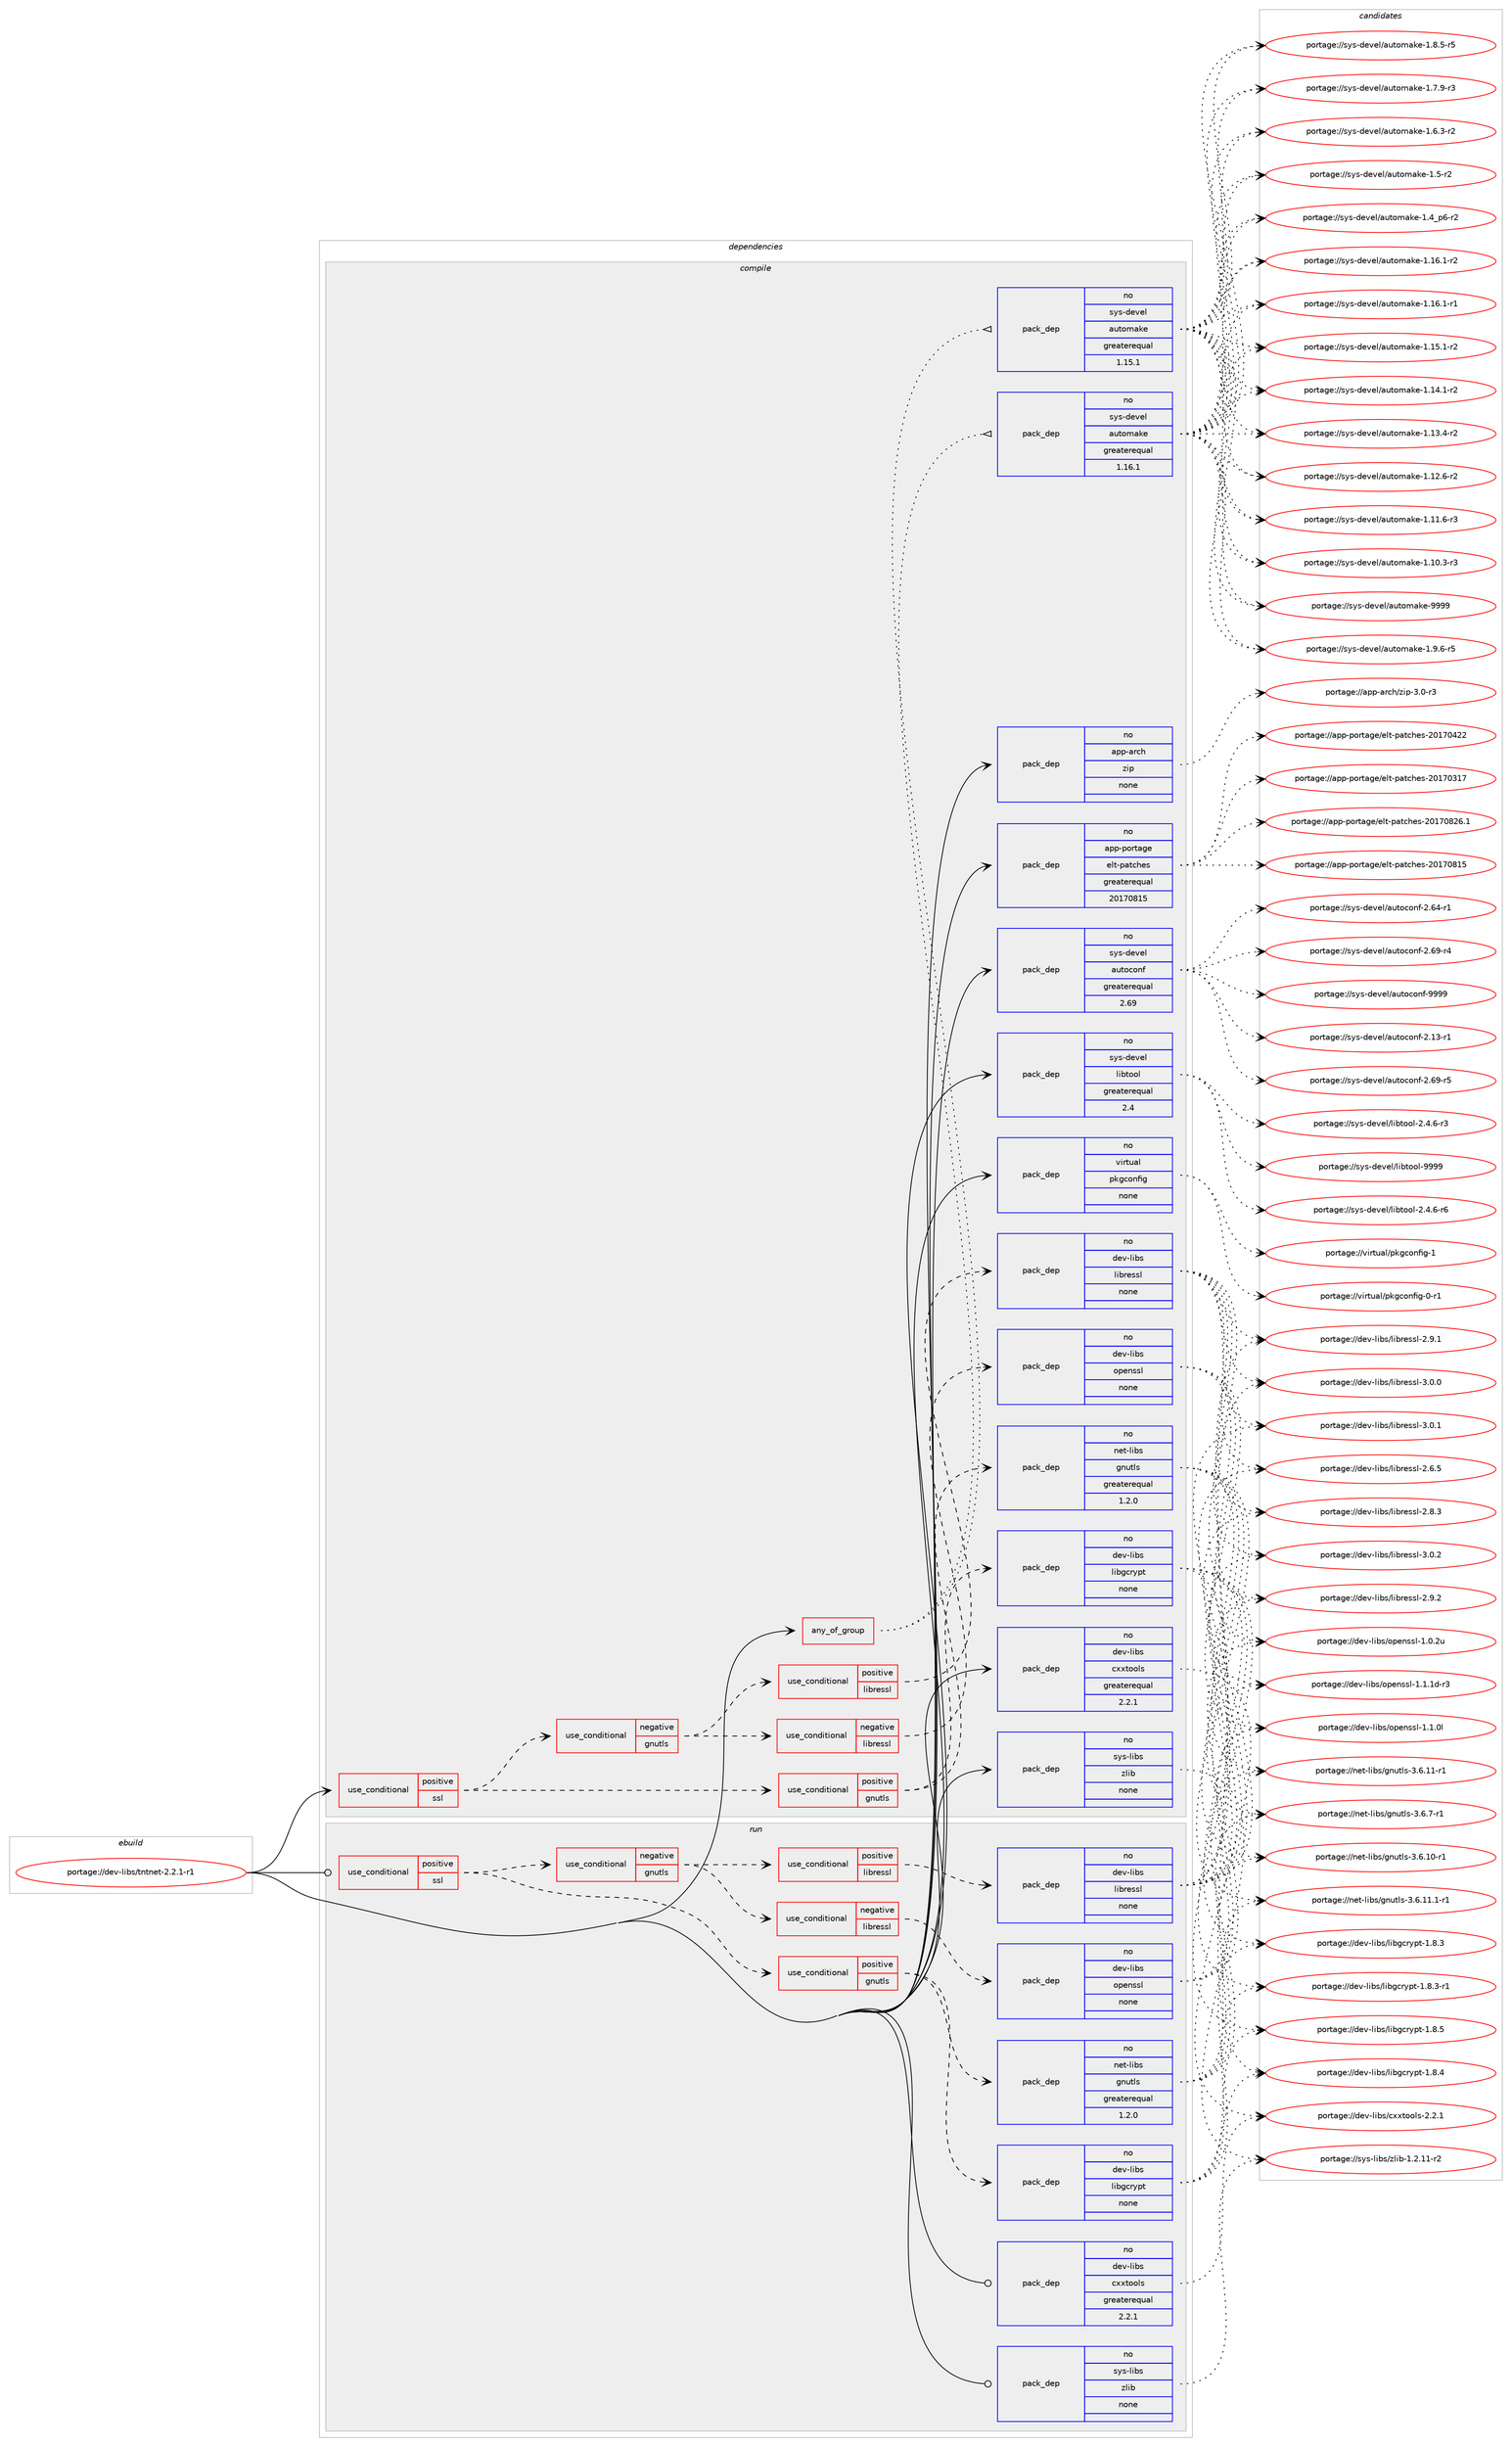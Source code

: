 digraph prolog {

# *************
# Graph options
# *************

newrank=true;
concentrate=true;
compound=true;
graph [rankdir=LR,fontname=Helvetica,fontsize=10,ranksep=1.5];#, ranksep=2.5, nodesep=0.2];
edge  [arrowhead=vee];
node  [fontname=Helvetica,fontsize=10];

# **********
# The ebuild
# **********

subgraph cluster_leftcol {
color=gray;
label=<<i>ebuild</i>>;
id [label="portage://dev-libs/tntnet-2.2.1-r1", color=red, width=4, href="../dev-libs/tntnet-2.2.1-r1.svg"];
}

# ****************
# The dependencies
# ****************

subgraph cluster_midcol {
color=gray;
label=<<i>dependencies</i>>;
subgraph cluster_compile {
fillcolor="#eeeeee";
style=filled;
label=<<i>compile</i>>;
subgraph any4934 {
dependency507563 [label=<<TABLE BORDER="0" CELLBORDER="1" CELLSPACING="0" CELLPADDING="4"><TR><TD CELLPADDING="10">any_of_group</TD></TR></TABLE>>, shape=none, color=red];subgraph pack378519 {
dependency507564 [label=<<TABLE BORDER="0" CELLBORDER="1" CELLSPACING="0" CELLPADDING="4" WIDTH="220"><TR><TD ROWSPAN="6" CELLPADDING="30">pack_dep</TD></TR><TR><TD WIDTH="110">no</TD></TR><TR><TD>sys-devel</TD></TR><TR><TD>automake</TD></TR><TR><TD>greaterequal</TD></TR><TR><TD>1.16.1</TD></TR></TABLE>>, shape=none, color=blue];
}
dependency507563:e -> dependency507564:w [weight=20,style="dotted",arrowhead="oinv"];
subgraph pack378520 {
dependency507565 [label=<<TABLE BORDER="0" CELLBORDER="1" CELLSPACING="0" CELLPADDING="4" WIDTH="220"><TR><TD ROWSPAN="6" CELLPADDING="30">pack_dep</TD></TR><TR><TD WIDTH="110">no</TD></TR><TR><TD>sys-devel</TD></TR><TR><TD>automake</TD></TR><TR><TD>greaterequal</TD></TR><TR><TD>1.15.1</TD></TR></TABLE>>, shape=none, color=blue];
}
dependency507563:e -> dependency507565:w [weight=20,style="dotted",arrowhead="oinv"];
}
id:e -> dependency507563:w [weight=20,style="solid",arrowhead="vee"];
subgraph cond123877 {
dependency507566 [label=<<TABLE BORDER="0" CELLBORDER="1" CELLSPACING="0" CELLPADDING="4"><TR><TD ROWSPAN="3" CELLPADDING="10">use_conditional</TD></TR><TR><TD>positive</TD></TR><TR><TD>ssl</TD></TR></TABLE>>, shape=none, color=red];
subgraph cond123878 {
dependency507567 [label=<<TABLE BORDER="0" CELLBORDER="1" CELLSPACING="0" CELLPADDING="4"><TR><TD ROWSPAN="3" CELLPADDING="10">use_conditional</TD></TR><TR><TD>positive</TD></TR><TR><TD>gnutls</TD></TR></TABLE>>, shape=none, color=red];
subgraph pack378521 {
dependency507568 [label=<<TABLE BORDER="0" CELLBORDER="1" CELLSPACING="0" CELLPADDING="4" WIDTH="220"><TR><TD ROWSPAN="6" CELLPADDING="30">pack_dep</TD></TR><TR><TD WIDTH="110">no</TD></TR><TR><TD>net-libs</TD></TR><TR><TD>gnutls</TD></TR><TR><TD>greaterequal</TD></TR><TR><TD>1.2.0</TD></TR></TABLE>>, shape=none, color=blue];
}
dependency507567:e -> dependency507568:w [weight=20,style="dashed",arrowhead="vee"];
subgraph pack378522 {
dependency507569 [label=<<TABLE BORDER="0" CELLBORDER="1" CELLSPACING="0" CELLPADDING="4" WIDTH="220"><TR><TD ROWSPAN="6" CELLPADDING="30">pack_dep</TD></TR><TR><TD WIDTH="110">no</TD></TR><TR><TD>dev-libs</TD></TR><TR><TD>libgcrypt</TD></TR><TR><TD>none</TD></TR><TR><TD></TD></TR></TABLE>>, shape=none, color=blue];
}
dependency507567:e -> dependency507569:w [weight=20,style="dashed",arrowhead="vee"];
}
dependency507566:e -> dependency507567:w [weight=20,style="dashed",arrowhead="vee"];
subgraph cond123879 {
dependency507570 [label=<<TABLE BORDER="0" CELLBORDER="1" CELLSPACING="0" CELLPADDING="4"><TR><TD ROWSPAN="3" CELLPADDING="10">use_conditional</TD></TR><TR><TD>negative</TD></TR><TR><TD>gnutls</TD></TR></TABLE>>, shape=none, color=red];
subgraph cond123880 {
dependency507571 [label=<<TABLE BORDER="0" CELLBORDER="1" CELLSPACING="0" CELLPADDING="4"><TR><TD ROWSPAN="3" CELLPADDING="10">use_conditional</TD></TR><TR><TD>negative</TD></TR><TR><TD>libressl</TD></TR></TABLE>>, shape=none, color=red];
subgraph pack378523 {
dependency507572 [label=<<TABLE BORDER="0" CELLBORDER="1" CELLSPACING="0" CELLPADDING="4" WIDTH="220"><TR><TD ROWSPAN="6" CELLPADDING="30">pack_dep</TD></TR><TR><TD WIDTH="110">no</TD></TR><TR><TD>dev-libs</TD></TR><TR><TD>openssl</TD></TR><TR><TD>none</TD></TR><TR><TD></TD></TR></TABLE>>, shape=none, color=blue];
}
dependency507571:e -> dependency507572:w [weight=20,style="dashed",arrowhead="vee"];
}
dependency507570:e -> dependency507571:w [weight=20,style="dashed",arrowhead="vee"];
subgraph cond123881 {
dependency507573 [label=<<TABLE BORDER="0" CELLBORDER="1" CELLSPACING="0" CELLPADDING="4"><TR><TD ROWSPAN="3" CELLPADDING="10">use_conditional</TD></TR><TR><TD>positive</TD></TR><TR><TD>libressl</TD></TR></TABLE>>, shape=none, color=red];
subgraph pack378524 {
dependency507574 [label=<<TABLE BORDER="0" CELLBORDER="1" CELLSPACING="0" CELLPADDING="4" WIDTH="220"><TR><TD ROWSPAN="6" CELLPADDING="30">pack_dep</TD></TR><TR><TD WIDTH="110">no</TD></TR><TR><TD>dev-libs</TD></TR><TR><TD>libressl</TD></TR><TR><TD>none</TD></TR><TR><TD></TD></TR></TABLE>>, shape=none, color=blue];
}
dependency507573:e -> dependency507574:w [weight=20,style="dashed",arrowhead="vee"];
}
dependency507570:e -> dependency507573:w [weight=20,style="dashed",arrowhead="vee"];
}
dependency507566:e -> dependency507570:w [weight=20,style="dashed",arrowhead="vee"];
}
id:e -> dependency507566:w [weight=20,style="solid",arrowhead="vee"];
subgraph pack378525 {
dependency507575 [label=<<TABLE BORDER="0" CELLBORDER="1" CELLSPACING="0" CELLPADDING="4" WIDTH="220"><TR><TD ROWSPAN="6" CELLPADDING="30">pack_dep</TD></TR><TR><TD WIDTH="110">no</TD></TR><TR><TD>app-arch</TD></TR><TR><TD>zip</TD></TR><TR><TD>none</TD></TR><TR><TD></TD></TR></TABLE>>, shape=none, color=blue];
}
id:e -> dependency507575:w [weight=20,style="solid",arrowhead="vee"];
subgraph pack378526 {
dependency507576 [label=<<TABLE BORDER="0" CELLBORDER="1" CELLSPACING="0" CELLPADDING="4" WIDTH="220"><TR><TD ROWSPAN="6" CELLPADDING="30">pack_dep</TD></TR><TR><TD WIDTH="110">no</TD></TR><TR><TD>app-portage</TD></TR><TR><TD>elt-patches</TD></TR><TR><TD>greaterequal</TD></TR><TR><TD>20170815</TD></TR></TABLE>>, shape=none, color=blue];
}
id:e -> dependency507576:w [weight=20,style="solid",arrowhead="vee"];
subgraph pack378527 {
dependency507577 [label=<<TABLE BORDER="0" CELLBORDER="1" CELLSPACING="0" CELLPADDING="4" WIDTH="220"><TR><TD ROWSPAN="6" CELLPADDING="30">pack_dep</TD></TR><TR><TD WIDTH="110">no</TD></TR><TR><TD>dev-libs</TD></TR><TR><TD>cxxtools</TD></TR><TR><TD>greaterequal</TD></TR><TR><TD>2.2.1</TD></TR></TABLE>>, shape=none, color=blue];
}
id:e -> dependency507577:w [weight=20,style="solid",arrowhead="vee"];
subgraph pack378528 {
dependency507578 [label=<<TABLE BORDER="0" CELLBORDER="1" CELLSPACING="0" CELLPADDING="4" WIDTH="220"><TR><TD ROWSPAN="6" CELLPADDING="30">pack_dep</TD></TR><TR><TD WIDTH="110">no</TD></TR><TR><TD>sys-devel</TD></TR><TR><TD>autoconf</TD></TR><TR><TD>greaterequal</TD></TR><TR><TD>2.69</TD></TR></TABLE>>, shape=none, color=blue];
}
id:e -> dependency507578:w [weight=20,style="solid",arrowhead="vee"];
subgraph pack378529 {
dependency507579 [label=<<TABLE BORDER="0" CELLBORDER="1" CELLSPACING="0" CELLPADDING="4" WIDTH="220"><TR><TD ROWSPAN="6" CELLPADDING="30">pack_dep</TD></TR><TR><TD WIDTH="110">no</TD></TR><TR><TD>sys-devel</TD></TR><TR><TD>libtool</TD></TR><TR><TD>greaterequal</TD></TR><TR><TD>2.4</TD></TR></TABLE>>, shape=none, color=blue];
}
id:e -> dependency507579:w [weight=20,style="solid",arrowhead="vee"];
subgraph pack378530 {
dependency507580 [label=<<TABLE BORDER="0" CELLBORDER="1" CELLSPACING="0" CELLPADDING="4" WIDTH="220"><TR><TD ROWSPAN="6" CELLPADDING="30">pack_dep</TD></TR><TR><TD WIDTH="110">no</TD></TR><TR><TD>sys-libs</TD></TR><TR><TD>zlib</TD></TR><TR><TD>none</TD></TR><TR><TD></TD></TR></TABLE>>, shape=none, color=blue];
}
id:e -> dependency507580:w [weight=20,style="solid",arrowhead="vee"];
subgraph pack378531 {
dependency507581 [label=<<TABLE BORDER="0" CELLBORDER="1" CELLSPACING="0" CELLPADDING="4" WIDTH="220"><TR><TD ROWSPAN="6" CELLPADDING="30">pack_dep</TD></TR><TR><TD WIDTH="110">no</TD></TR><TR><TD>virtual</TD></TR><TR><TD>pkgconfig</TD></TR><TR><TD>none</TD></TR><TR><TD></TD></TR></TABLE>>, shape=none, color=blue];
}
id:e -> dependency507581:w [weight=20,style="solid",arrowhead="vee"];
}
subgraph cluster_compileandrun {
fillcolor="#eeeeee";
style=filled;
label=<<i>compile and run</i>>;
}
subgraph cluster_run {
fillcolor="#eeeeee";
style=filled;
label=<<i>run</i>>;
subgraph cond123882 {
dependency507582 [label=<<TABLE BORDER="0" CELLBORDER="1" CELLSPACING="0" CELLPADDING="4"><TR><TD ROWSPAN="3" CELLPADDING="10">use_conditional</TD></TR><TR><TD>positive</TD></TR><TR><TD>ssl</TD></TR></TABLE>>, shape=none, color=red];
subgraph cond123883 {
dependency507583 [label=<<TABLE BORDER="0" CELLBORDER="1" CELLSPACING="0" CELLPADDING="4"><TR><TD ROWSPAN="3" CELLPADDING="10">use_conditional</TD></TR><TR><TD>positive</TD></TR><TR><TD>gnutls</TD></TR></TABLE>>, shape=none, color=red];
subgraph pack378532 {
dependency507584 [label=<<TABLE BORDER="0" CELLBORDER="1" CELLSPACING="0" CELLPADDING="4" WIDTH="220"><TR><TD ROWSPAN="6" CELLPADDING="30">pack_dep</TD></TR><TR><TD WIDTH="110">no</TD></TR><TR><TD>net-libs</TD></TR><TR><TD>gnutls</TD></TR><TR><TD>greaterequal</TD></TR><TR><TD>1.2.0</TD></TR></TABLE>>, shape=none, color=blue];
}
dependency507583:e -> dependency507584:w [weight=20,style="dashed",arrowhead="vee"];
subgraph pack378533 {
dependency507585 [label=<<TABLE BORDER="0" CELLBORDER="1" CELLSPACING="0" CELLPADDING="4" WIDTH="220"><TR><TD ROWSPAN="6" CELLPADDING="30">pack_dep</TD></TR><TR><TD WIDTH="110">no</TD></TR><TR><TD>dev-libs</TD></TR><TR><TD>libgcrypt</TD></TR><TR><TD>none</TD></TR><TR><TD></TD></TR></TABLE>>, shape=none, color=blue];
}
dependency507583:e -> dependency507585:w [weight=20,style="dashed",arrowhead="vee"];
}
dependency507582:e -> dependency507583:w [weight=20,style="dashed",arrowhead="vee"];
subgraph cond123884 {
dependency507586 [label=<<TABLE BORDER="0" CELLBORDER="1" CELLSPACING="0" CELLPADDING="4"><TR><TD ROWSPAN="3" CELLPADDING="10">use_conditional</TD></TR><TR><TD>negative</TD></TR><TR><TD>gnutls</TD></TR></TABLE>>, shape=none, color=red];
subgraph cond123885 {
dependency507587 [label=<<TABLE BORDER="0" CELLBORDER="1" CELLSPACING="0" CELLPADDING="4"><TR><TD ROWSPAN="3" CELLPADDING="10">use_conditional</TD></TR><TR><TD>negative</TD></TR><TR><TD>libressl</TD></TR></TABLE>>, shape=none, color=red];
subgraph pack378534 {
dependency507588 [label=<<TABLE BORDER="0" CELLBORDER="1" CELLSPACING="0" CELLPADDING="4" WIDTH="220"><TR><TD ROWSPAN="6" CELLPADDING="30">pack_dep</TD></TR><TR><TD WIDTH="110">no</TD></TR><TR><TD>dev-libs</TD></TR><TR><TD>openssl</TD></TR><TR><TD>none</TD></TR><TR><TD></TD></TR></TABLE>>, shape=none, color=blue];
}
dependency507587:e -> dependency507588:w [weight=20,style="dashed",arrowhead="vee"];
}
dependency507586:e -> dependency507587:w [weight=20,style="dashed",arrowhead="vee"];
subgraph cond123886 {
dependency507589 [label=<<TABLE BORDER="0" CELLBORDER="1" CELLSPACING="0" CELLPADDING="4"><TR><TD ROWSPAN="3" CELLPADDING="10">use_conditional</TD></TR><TR><TD>positive</TD></TR><TR><TD>libressl</TD></TR></TABLE>>, shape=none, color=red];
subgraph pack378535 {
dependency507590 [label=<<TABLE BORDER="0" CELLBORDER="1" CELLSPACING="0" CELLPADDING="4" WIDTH="220"><TR><TD ROWSPAN="6" CELLPADDING="30">pack_dep</TD></TR><TR><TD WIDTH="110">no</TD></TR><TR><TD>dev-libs</TD></TR><TR><TD>libressl</TD></TR><TR><TD>none</TD></TR><TR><TD></TD></TR></TABLE>>, shape=none, color=blue];
}
dependency507589:e -> dependency507590:w [weight=20,style="dashed",arrowhead="vee"];
}
dependency507586:e -> dependency507589:w [weight=20,style="dashed",arrowhead="vee"];
}
dependency507582:e -> dependency507586:w [weight=20,style="dashed",arrowhead="vee"];
}
id:e -> dependency507582:w [weight=20,style="solid",arrowhead="odot"];
subgraph pack378536 {
dependency507591 [label=<<TABLE BORDER="0" CELLBORDER="1" CELLSPACING="0" CELLPADDING="4" WIDTH="220"><TR><TD ROWSPAN="6" CELLPADDING="30">pack_dep</TD></TR><TR><TD WIDTH="110">no</TD></TR><TR><TD>dev-libs</TD></TR><TR><TD>cxxtools</TD></TR><TR><TD>greaterequal</TD></TR><TR><TD>2.2.1</TD></TR></TABLE>>, shape=none, color=blue];
}
id:e -> dependency507591:w [weight=20,style="solid",arrowhead="odot"];
subgraph pack378537 {
dependency507592 [label=<<TABLE BORDER="0" CELLBORDER="1" CELLSPACING="0" CELLPADDING="4" WIDTH="220"><TR><TD ROWSPAN="6" CELLPADDING="30">pack_dep</TD></TR><TR><TD WIDTH="110">no</TD></TR><TR><TD>sys-libs</TD></TR><TR><TD>zlib</TD></TR><TR><TD>none</TD></TR><TR><TD></TD></TR></TABLE>>, shape=none, color=blue];
}
id:e -> dependency507592:w [weight=20,style="solid",arrowhead="odot"];
}
}

# **************
# The candidates
# **************

subgraph cluster_choices {
rank=same;
color=gray;
label=<<i>candidates</i>>;

subgraph choice378519 {
color=black;
nodesep=1;
choice115121115451001011181011084797117116111109971071014557575757 [label="portage://sys-devel/automake-9999", color=red, width=4,href="../sys-devel/automake-9999.svg"];
choice115121115451001011181011084797117116111109971071014549465746544511453 [label="portage://sys-devel/automake-1.9.6-r5", color=red, width=4,href="../sys-devel/automake-1.9.6-r5.svg"];
choice115121115451001011181011084797117116111109971071014549465646534511453 [label="portage://sys-devel/automake-1.8.5-r5", color=red, width=4,href="../sys-devel/automake-1.8.5-r5.svg"];
choice115121115451001011181011084797117116111109971071014549465546574511451 [label="portage://sys-devel/automake-1.7.9-r3", color=red, width=4,href="../sys-devel/automake-1.7.9-r3.svg"];
choice115121115451001011181011084797117116111109971071014549465446514511450 [label="portage://sys-devel/automake-1.6.3-r2", color=red, width=4,href="../sys-devel/automake-1.6.3-r2.svg"];
choice11512111545100101118101108479711711611110997107101454946534511450 [label="portage://sys-devel/automake-1.5-r2", color=red, width=4,href="../sys-devel/automake-1.5-r2.svg"];
choice115121115451001011181011084797117116111109971071014549465295112544511450 [label="portage://sys-devel/automake-1.4_p6-r2", color=red, width=4,href="../sys-devel/automake-1.4_p6-r2.svg"];
choice11512111545100101118101108479711711611110997107101454946495446494511450 [label="portage://sys-devel/automake-1.16.1-r2", color=red, width=4,href="../sys-devel/automake-1.16.1-r2.svg"];
choice11512111545100101118101108479711711611110997107101454946495446494511449 [label="portage://sys-devel/automake-1.16.1-r1", color=red, width=4,href="../sys-devel/automake-1.16.1-r1.svg"];
choice11512111545100101118101108479711711611110997107101454946495346494511450 [label="portage://sys-devel/automake-1.15.1-r2", color=red, width=4,href="../sys-devel/automake-1.15.1-r2.svg"];
choice11512111545100101118101108479711711611110997107101454946495246494511450 [label="portage://sys-devel/automake-1.14.1-r2", color=red, width=4,href="../sys-devel/automake-1.14.1-r2.svg"];
choice11512111545100101118101108479711711611110997107101454946495146524511450 [label="portage://sys-devel/automake-1.13.4-r2", color=red, width=4,href="../sys-devel/automake-1.13.4-r2.svg"];
choice11512111545100101118101108479711711611110997107101454946495046544511450 [label="portage://sys-devel/automake-1.12.6-r2", color=red, width=4,href="../sys-devel/automake-1.12.6-r2.svg"];
choice11512111545100101118101108479711711611110997107101454946494946544511451 [label="portage://sys-devel/automake-1.11.6-r3", color=red, width=4,href="../sys-devel/automake-1.11.6-r3.svg"];
choice11512111545100101118101108479711711611110997107101454946494846514511451 [label="portage://sys-devel/automake-1.10.3-r3", color=red, width=4,href="../sys-devel/automake-1.10.3-r3.svg"];
dependency507564:e -> choice115121115451001011181011084797117116111109971071014557575757:w [style=dotted,weight="100"];
dependency507564:e -> choice115121115451001011181011084797117116111109971071014549465746544511453:w [style=dotted,weight="100"];
dependency507564:e -> choice115121115451001011181011084797117116111109971071014549465646534511453:w [style=dotted,weight="100"];
dependency507564:e -> choice115121115451001011181011084797117116111109971071014549465546574511451:w [style=dotted,weight="100"];
dependency507564:e -> choice115121115451001011181011084797117116111109971071014549465446514511450:w [style=dotted,weight="100"];
dependency507564:e -> choice11512111545100101118101108479711711611110997107101454946534511450:w [style=dotted,weight="100"];
dependency507564:e -> choice115121115451001011181011084797117116111109971071014549465295112544511450:w [style=dotted,weight="100"];
dependency507564:e -> choice11512111545100101118101108479711711611110997107101454946495446494511450:w [style=dotted,weight="100"];
dependency507564:e -> choice11512111545100101118101108479711711611110997107101454946495446494511449:w [style=dotted,weight="100"];
dependency507564:e -> choice11512111545100101118101108479711711611110997107101454946495346494511450:w [style=dotted,weight="100"];
dependency507564:e -> choice11512111545100101118101108479711711611110997107101454946495246494511450:w [style=dotted,weight="100"];
dependency507564:e -> choice11512111545100101118101108479711711611110997107101454946495146524511450:w [style=dotted,weight="100"];
dependency507564:e -> choice11512111545100101118101108479711711611110997107101454946495046544511450:w [style=dotted,weight="100"];
dependency507564:e -> choice11512111545100101118101108479711711611110997107101454946494946544511451:w [style=dotted,weight="100"];
dependency507564:e -> choice11512111545100101118101108479711711611110997107101454946494846514511451:w [style=dotted,weight="100"];
}
subgraph choice378520 {
color=black;
nodesep=1;
choice115121115451001011181011084797117116111109971071014557575757 [label="portage://sys-devel/automake-9999", color=red, width=4,href="../sys-devel/automake-9999.svg"];
choice115121115451001011181011084797117116111109971071014549465746544511453 [label="portage://sys-devel/automake-1.9.6-r5", color=red, width=4,href="../sys-devel/automake-1.9.6-r5.svg"];
choice115121115451001011181011084797117116111109971071014549465646534511453 [label="portage://sys-devel/automake-1.8.5-r5", color=red, width=4,href="../sys-devel/automake-1.8.5-r5.svg"];
choice115121115451001011181011084797117116111109971071014549465546574511451 [label="portage://sys-devel/automake-1.7.9-r3", color=red, width=4,href="../sys-devel/automake-1.7.9-r3.svg"];
choice115121115451001011181011084797117116111109971071014549465446514511450 [label="portage://sys-devel/automake-1.6.3-r2", color=red, width=4,href="../sys-devel/automake-1.6.3-r2.svg"];
choice11512111545100101118101108479711711611110997107101454946534511450 [label="portage://sys-devel/automake-1.5-r2", color=red, width=4,href="../sys-devel/automake-1.5-r2.svg"];
choice115121115451001011181011084797117116111109971071014549465295112544511450 [label="portage://sys-devel/automake-1.4_p6-r2", color=red, width=4,href="../sys-devel/automake-1.4_p6-r2.svg"];
choice11512111545100101118101108479711711611110997107101454946495446494511450 [label="portage://sys-devel/automake-1.16.1-r2", color=red, width=4,href="../sys-devel/automake-1.16.1-r2.svg"];
choice11512111545100101118101108479711711611110997107101454946495446494511449 [label="portage://sys-devel/automake-1.16.1-r1", color=red, width=4,href="../sys-devel/automake-1.16.1-r1.svg"];
choice11512111545100101118101108479711711611110997107101454946495346494511450 [label="portage://sys-devel/automake-1.15.1-r2", color=red, width=4,href="../sys-devel/automake-1.15.1-r2.svg"];
choice11512111545100101118101108479711711611110997107101454946495246494511450 [label="portage://sys-devel/automake-1.14.1-r2", color=red, width=4,href="../sys-devel/automake-1.14.1-r2.svg"];
choice11512111545100101118101108479711711611110997107101454946495146524511450 [label="portage://sys-devel/automake-1.13.4-r2", color=red, width=4,href="../sys-devel/automake-1.13.4-r2.svg"];
choice11512111545100101118101108479711711611110997107101454946495046544511450 [label="portage://sys-devel/automake-1.12.6-r2", color=red, width=4,href="../sys-devel/automake-1.12.6-r2.svg"];
choice11512111545100101118101108479711711611110997107101454946494946544511451 [label="portage://sys-devel/automake-1.11.6-r3", color=red, width=4,href="../sys-devel/automake-1.11.6-r3.svg"];
choice11512111545100101118101108479711711611110997107101454946494846514511451 [label="portage://sys-devel/automake-1.10.3-r3", color=red, width=4,href="../sys-devel/automake-1.10.3-r3.svg"];
dependency507565:e -> choice115121115451001011181011084797117116111109971071014557575757:w [style=dotted,weight="100"];
dependency507565:e -> choice115121115451001011181011084797117116111109971071014549465746544511453:w [style=dotted,weight="100"];
dependency507565:e -> choice115121115451001011181011084797117116111109971071014549465646534511453:w [style=dotted,weight="100"];
dependency507565:e -> choice115121115451001011181011084797117116111109971071014549465546574511451:w [style=dotted,weight="100"];
dependency507565:e -> choice115121115451001011181011084797117116111109971071014549465446514511450:w [style=dotted,weight="100"];
dependency507565:e -> choice11512111545100101118101108479711711611110997107101454946534511450:w [style=dotted,weight="100"];
dependency507565:e -> choice115121115451001011181011084797117116111109971071014549465295112544511450:w [style=dotted,weight="100"];
dependency507565:e -> choice11512111545100101118101108479711711611110997107101454946495446494511450:w [style=dotted,weight="100"];
dependency507565:e -> choice11512111545100101118101108479711711611110997107101454946495446494511449:w [style=dotted,weight="100"];
dependency507565:e -> choice11512111545100101118101108479711711611110997107101454946495346494511450:w [style=dotted,weight="100"];
dependency507565:e -> choice11512111545100101118101108479711711611110997107101454946495246494511450:w [style=dotted,weight="100"];
dependency507565:e -> choice11512111545100101118101108479711711611110997107101454946495146524511450:w [style=dotted,weight="100"];
dependency507565:e -> choice11512111545100101118101108479711711611110997107101454946495046544511450:w [style=dotted,weight="100"];
dependency507565:e -> choice11512111545100101118101108479711711611110997107101454946494946544511451:w [style=dotted,weight="100"];
dependency507565:e -> choice11512111545100101118101108479711711611110997107101454946494846514511451:w [style=dotted,weight="100"];
}
subgraph choice378521 {
color=black;
nodesep=1;
choice1101011164510810598115471031101171161081154551465446554511449 [label="portage://net-libs/gnutls-3.6.7-r1", color=red, width=4,href="../net-libs/gnutls-3.6.7-r1.svg"];
choice1101011164510810598115471031101171161081154551465446494946494511449 [label="portage://net-libs/gnutls-3.6.11.1-r1", color=red, width=4,href="../net-libs/gnutls-3.6.11.1-r1.svg"];
choice110101116451081059811547103110117116108115455146544649494511449 [label="portage://net-libs/gnutls-3.6.11-r1", color=red, width=4,href="../net-libs/gnutls-3.6.11-r1.svg"];
choice110101116451081059811547103110117116108115455146544649484511449 [label="portage://net-libs/gnutls-3.6.10-r1", color=red, width=4,href="../net-libs/gnutls-3.6.10-r1.svg"];
dependency507568:e -> choice1101011164510810598115471031101171161081154551465446554511449:w [style=dotted,weight="100"];
dependency507568:e -> choice1101011164510810598115471031101171161081154551465446494946494511449:w [style=dotted,weight="100"];
dependency507568:e -> choice110101116451081059811547103110117116108115455146544649494511449:w [style=dotted,weight="100"];
dependency507568:e -> choice110101116451081059811547103110117116108115455146544649484511449:w [style=dotted,weight="100"];
}
subgraph choice378522 {
color=black;
nodesep=1;
choice1001011184510810598115471081059810399114121112116454946564653 [label="portage://dev-libs/libgcrypt-1.8.5", color=red, width=4,href="../dev-libs/libgcrypt-1.8.5.svg"];
choice1001011184510810598115471081059810399114121112116454946564652 [label="portage://dev-libs/libgcrypt-1.8.4", color=red, width=4,href="../dev-libs/libgcrypt-1.8.4.svg"];
choice10010111845108105981154710810598103991141211121164549465646514511449 [label="portage://dev-libs/libgcrypt-1.8.3-r1", color=red, width=4,href="../dev-libs/libgcrypt-1.8.3-r1.svg"];
choice1001011184510810598115471081059810399114121112116454946564651 [label="portage://dev-libs/libgcrypt-1.8.3", color=red, width=4,href="../dev-libs/libgcrypt-1.8.3.svg"];
dependency507569:e -> choice1001011184510810598115471081059810399114121112116454946564653:w [style=dotted,weight="100"];
dependency507569:e -> choice1001011184510810598115471081059810399114121112116454946564652:w [style=dotted,weight="100"];
dependency507569:e -> choice10010111845108105981154710810598103991141211121164549465646514511449:w [style=dotted,weight="100"];
dependency507569:e -> choice1001011184510810598115471081059810399114121112116454946564651:w [style=dotted,weight="100"];
}
subgraph choice378523 {
color=black;
nodesep=1;
choice1001011184510810598115471111121011101151151084549464946491004511451 [label="portage://dev-libs/openssl-1.1.1d-r3", color=red, width=4,href="../dev-libs/openssl-1.1.1d-r3.svg"];
choice100101118451081059811547111112101110115115108454946494648108 [label="portage://dev-libs/openssl-1.1.0l", color=red, width=4,href="../dev-libs/openssl-1.1.0l.svg"];
choice100101118451081059811547111112101110115115108454946484650117 [label="portage://dev-libs/openssl-1.0.2u", color=red, width=4,href="../dev-libs/openssl-1.0.2u.svg"];
dependency507572:e -> choice1001011184510810598115471111121011101151151084549464946491004511451:w [style=dotted,weight="100"];
dependency507572:e -> choice100101118451081059811547111112101110115115108454946494648108:w [style=dotted,weight="100"];
dependency507572:e -> choice100101118451081059811547111112101110115115108454946484650117:w [style=dotted,weight="100"];
}
subgraph choice378524 {
color=black;
nodesep=1;
choice10010111845108105981154710810598114101115115108455146484650 [label="portage://dev-libs/libressl-3.0.2", color=red, width=4,href="../dev-libs/libressl-3.0.2.svg"];
choice10010111845108105981154710810598114101115115108455146484649 [label="portage://dev-libs/libressl-3.0.1", color=red, width=4,href="../dev-libs/libressl-3.0.1.svg"];
choice10010111845108105981154710810598114101115115108455146484648 [label="portage://dev-libs/libressl-3.0.0", color=red, width=4,href="../dev-libs/libressl-3.0.0.svg"];
choice10010111845108105981154710810598114101115115108455046574650 [label="portage://dev-libs/libressl-2.9.2", color=red, width=4,href="../dev-libs/libressl-2.9.2.svg"];
choice10010111845108105981154710810598114101115115108455046574649 [label="portage://dev-libs/libressl-2.9.1", color=red, width=4,href="../dev-libs/libressl-2.9.1.svg"];
choice10010111845108105981154710810598114101115115108455046564651 [label="portage://dev-libs/libressl-2.8.3", color=red, width=4,href="../dev-libs/libressl-2.8.3.svg"];
choice10010111845108105981154710810598114101115115108455046544653 [label="portage://dev-libs/libressl-2.6.5", color=red, width=4,href="../dev-libs/libressl-2.6.5.svg"];
dependency507574:e -> choice10010111845108105981154710810598114101115115108455146484650:w [style=dotted,weight="100"];
dependency507574:e -> choice10010111845108105981154710810598114101115115108455146484649:w [style=dotted,weight="100"];
dependency507574:e -> choice10010111845108105981154710810598114101115115108455146484648:w [style=dotted,weight="100"];
dependency507574:e -> choice10010111845108105981154710810598114101115115108455046574650:w [style=dotted,weight="100"];
dependency507574:e -> choice10010111845108105981154710810598114101115115108455046574649:w [style=dotted,weight="100"];
dependency507574:e -> choice10010111845108105981154710810598114101115115108455046564651:w [style=dotted,weight="100"];
dependency507574:e -> choice10010111845108105981154710810598114101115115108455046544653:w [style=dotted,weight="100"];
}
subgraph choice378525 {
color=black;
nodesep=1;
choice9711211245971149910447122105112455146484511451 [label="portage://app-arch/zip-3.0-r3", color=red, width=4,href="../app-arch/zip-3.0-r3.svg"];
dependency507575:e -> choice9711211245971149910447122105112455146484511451:w [style=dotted,weight="100"];
}
subgraph choice378526 {
color=black;
nodesep=1;
choice971121124511211111411697103101471011081164511297116991041011154550484955485650544649 [label="portage://app-portage/elt-patches-20170826.1", color=red, width=4,href="../app-portage/elt-patches-20170826.1.svg"];
choice97112112451121111141169710310147101108116451129711699104101115455048495548564953 [label="portage://app-portage/elt-patches-20170815", color=red, width=4,href="../app-portage/elt-patches-20170815.svg"];
choice97112112451121111141169710310147101108116451129711699104101115455048495548525050 [label="portage://app-portage/elt-patches-20170422", color=red, width=4,href="../app-portage/elt-patches-20170422.svg"];
choice97112112451121111141169710310147101108116451129711699104101115455048495548514955 [label="portage://app-portage/elt-patches-20170317", color=red, width=4,href="../app-portage/elt-patches-20170317.svg"];
dependency507576:e -> choice971121124511211111411697103101471011081164511297116991041011154550484955485650544649:w [style=dotted,weight="100"];
dependency507576:e -> choice97112112451121111141169710310147101108116451129711699104101115455048495548564953:w [style=dotted,weight="100"];
dependency507576:e -> choice97112112451121111141169710310147101108116451129711699104101115455048495548525050:w [style=dotted,weight="100"];
dependency507576:e -> choice97112112451121111141169710310147101108116451129711699104101115455048495548514955:w [style=dotted,weight="100"];
}
subgraph choice378527 {
color=black;
nodesep=1;
choice10010111845108105981154799120120116111111108115455046504649 [label="portage://dev-libs/cxxtools-2.2.1", color=red, width=4,href="../dev-libs/cxxtools-2.2.1.svg"];
dependency507577:e -> choice10010111845108105981154799120120116111111108115455046504649:w [style=dotted,weight="100"];
}
subgraph choice378528 {
color=black;
nodesep=1;
choice115121115451001011181011084797117116111991111101024557575757 [label="portage://sys-devel/autoconf-9999", color=red, width=4,href="../sys-devel/autoconf-9999.svg"];
choice1151211154510010111810110847971171161119911111010245504654574511453 [label="portage://sys-devel/autoconf-2.69-r5", color=red, width=4,href="../sys-devel/autoconf-2.69-r5.svg"];
choice1151211154510010111810110847971171161119911111010245504654574511452 [label="portage://sys-devel/autoconf-2.69-r4", color=red, width=4,href="../sys-devel/autoconf-2.69-r4.svg"];
choice1151211154510010111810110847971171161119911111010245504654524511449 [label="portage://sys-devel/autoconf-2.64-r1", color=red, width=4,href="../sys-devel/autoconf-2.64-r1.svg"];
choice1151211154510010111810110847971171161119911111010245504649514511449 [label="portage://sys-devel/autoconf-2.13-r1", color=red, width=4,href="../sys-devel/autoconf-2.13-r1.svg"];
dependency507578:e -> choice115121115451001011181011084797117116111991111101024557575757:w [style=dotted,weight="100"];
dependency507578:e -> choice1151211154510010111810110847971171161119911111010245504654574511453:w [style=dotted,weight="100"];
dependency507578:e -> choice1151211154510010111810110847971171161119911111010245504654574511452:w [style=dotted,weight="100"];
dependency507578:e -> choice1151211154510010111810110847971171161119911111010245504654524511449:w [style=dotted,weight="100"];
dependency507578:e -> choice1151211154510010111810110847971171161119911111010245504649514511449:w [style=dotted,weight="100"];
}
subgraph choice378529 {
color=black;
nodesep=1;
choice1151211154510010111810110847108105981161111111084557575757 [label="portage://sys-devel/libtool-9999", color=red, width=4,href="../sys-devel/libtool-9999.svg"];
choice1151211154510010111810110847108105981161111111084550465246544511454 [label="portage://sys-devel/libtool-2.4.6-r6", color=red, width=4,href="../sys-devel/libtool-2.4.6-r6.svg"];
choice1151211154510010111810110847108105981161111111084550465246544511451 [label="portage://sys-devel/libtool-2.4.6-r3", color=red, width=4,href="../sys-devel/libtool-2.4.6-r3.svg"];
dependency507579:e -> choice1151211154510010111810110847108105981161111111084557575757:w [style=dotted,weight="100"];
dependency507579:e -> choice1151211154510010111810110847108105981161111111084550465246544511454:w [style=dotted,weight="100"];
dependency507579:e -> choice1151211154510010111810110847108105981161111111084550465246544511451:w [style=dotted,weight="100"];
}
subgraph choice378530 {
color=black;
nodesep=1;
choice11512111545108105981154712210810598454946504649494511450 [label="portage://sys-libs/zlib-1.2.11-r2", color=red, width=4,href="../sys-libs/zlib-1.2.11-r2.svg"];
dependency507580:e -> choice11512111545108105981154712210810598454946504649494511450:w [style=dotted,weight="100"];
}
subgraph choice378531 {
color=black;
nodesep=1;
choice1181051141161179710847112107103991111101021051034549 [label="portage://virtual/pkgconfig-1", color=red, width=4,href="../virtual/pkgconfig-1.svg"];
choice11810511411611797108471121071039911111010210510345484511449 [label="portage://virtual/pkgconfig-0-r1", color=red, width=4,href="../virtual/pkgconfig-0-r1.svg"];
dependency507581:e -> choice1181051141161179710847112107103991111101021051034549:w [style=dotted,weight="100"];
dependency507581:e -> choice11810511411611797108471121071039911111010210510345484511449:w [style=dotted,weight="100"];
}
subgraph choice378532 {
color=black;
nodesep=1;
choice1101011164510810598115471031101171161081154551465446554511449 [label="portage://net-libs/gnutls-3.6.7-r1", color=red, width=4,href="../net-libs/gnutls-3.6.7-r1.svg"];
choice1101011164510810598115471031101171161081154551465446494946494511449 [label="portage://net-libs/gnutls-3.6.11.1-r1", color=red, width=4,href="../net-libs/gnutls-3.6.11.1-r1.svg"];
choice110101116451081059811547103110117116108115455146544649494511449 [label="portage://net-libs/gnutls-3.6.11-r1", color=red, width=4,href="../net-libs/gnutls-3.6.11-r1.svg"];
choice110101116451081059811547103110117116108115455146544649484511449 [label="portage://net-libs/gnutls-3.6.10-r1", color=red, width=4,href="../net-libs/gnutls-3.6.10-r1.svg"];
dependency507584:e -> choice1101011164510810598115471031101171161081154551465446554511449:w [style=dotted,weight="100"];
dependency507584:e -> choice1101011164510810598115471031101171161081154551465446494946494511449:w [style=dotted,weight="100"];
dependency507584:e -> choice110101116451081059811547103110117116108115455146544649494511449:w [style=dotted,weight="100"];
dependency507584:e -> choice110101116451081059811547103110117116108115455146544649484511449:w [style=dotted,weight="100"];
}
subgraph choice378533 {
color=black;
nodesep=1;
choice1001011184510810598115471081059810399114121112116454946564653 [label="portage://dev-libs/libgcrypt-1.8.5", color=red, width=4,href="../dev-libs/libgcrypt-1.8.5.svg"];
choice1001011184510810598115471081059810399114121112116454946564652 [label="portage://dev-libs/libgcrypt-1.8.4", color=red, width=4,href="../dev-libs/libgcrypt-1.8.4.svg"];
choice10010111845108105981154710810598103991141211121164549465646514511449 [label="portage://dev-libs/libgcrypt-1.8.3-r1", color=red, width=4,href="../dev-libs/libgcrypt-1.8.3-r1.svg"];
choice1001011184510810598115471081059810399114121112116454946564651 [label="portage://dev-libs/libgcrypt-1.8.3", color=red, width=4,href="../dev-libs/libgcrypt-1.8.3.svg"];
dependency507585:e -> choice1001011184510810598115471081059810399114121112116454946564653:w [style=dotted,weight="100"];
dependency507585:e -> choice1001011184510810598115471081059810399114121112116454946564652:w [style=dotted,weight="100"];
dependency507585:e -> choice10010111845108105981154710810598103991141211121164549465646514511449:w [style=dotted,weight="100"];
dependency507585:e -> choice1001011184510810598115471081059810399114121112116454946564651:w [style=dotted,weight="100"];
}
subgraph choice378534 {
color=black;
nodesep=1;
choice1001011184510810598115471111121011101151151084549464946491004511451 [label="portage://dev-libs/openssl-1.1.1d-r3", color=red, width=4,href="../dev-libs/openssl-1.1.1d-r3.svg"];
choice100101118451081059811547111112101110115115108454946494648108 [label="portage://dev-libs/openssl-1.1.0l", color=red, width=4,href="../dev-libs/openssl-1.1.0l.svg"];
choice100101118451081059811547111112101110115115108454946484650117 [label="portage://dev-libs/openssl-1.0.2u", color=red, width=4,href="../dev-libs/openssl-1.0.2u.svg"];
dependency507588:e -> choice1001011184510810598115471111121011101151151084549464946491004511451:w [style=dotted,weight="100"];
dependency507588:e -> choice100101118451081059811547111112101110115115108454946494648108:w [style=dotted,weight="100"];
dependency507588:e -> choice100101118451081059811547111112101110115115108454946484650117:w [style=dotted,weight="100"];
}
subgraph choice378535 {
color=black;
nodesep=1;
choice10010111845108105981154710810598114101115115108455146484650 [label="portage://dev-libs/libressl-3.0.2", color=red, width=4,href="../dev-libs/libressl-3.0.2.svg"];
choice10010111845108105981154710810598114101115115108455146484649 [label="portage://dev-libs/libressl-3.0.1", color=red, width=4,href="../dev-libs/libressl-3.0.1.svg"];
choice10010111845108105981154710810598114101115115108455146484648 [label="portage://dev-libs/libressl-3.0.0", color=red, width=4,href="../dev-libs/libressl-3.0.0.svg"];
choice10010111845108105981154710810598114101115115108455046574650 [label="portage://dev-libs/libressl-2.9.2", color=red, width=4,href="../dev-libs/libressl-2.9.2.svg"];
choice10010111845108105981154710810598114101115115108455046574649 [label="portage://dev-libs/libressl-2.9.1", color=red, width=4,href="../dev-libs/libressl-2.9.1.svg"];
choice10010111845108105981154710810598114101115115108455046564651 [label="portage://dev-libs/libressl-2.8.3", color=red, width=4,href="../dev-libs/libressl-2.8.3.svg"];
choice10010111845108105981154710810598114101115115108455046544653 [label="portage://dev-libs/libressl-2.6.5", color=red, width=4,href="../dev-libs/libressl-2.6.5.svg"];
dependency507590:e -> choice10010111845108105981154710810598114101115115108455146484650:w [style=dotted,weight="100"];
dependency507590:e -> choice10010111845108105981154710810598114101115115108455146484649:w [style=dotted,weight="100"];
dependency507590:e -> choice10010111845108105981154710810598114101115115108455146484648:w [style=dotted,weight="100"];
dependency507590:e -> choice10010111845108105981154710810598114101115115108455046574650:w [style=dotted,weight="100"];
dependency507590:e -> choice10010111845108105981154710810598114101115115108455046574649:w [style=dotted,weight="100"];
dependency507590:e -> choice10010111845108105981154710810598114101115115108455046564651:w [style=dotted,weight="100"];
dependency507590:e -> choice10010111845108105981154710810598114101115115108455046544653:w [style=dotted,weight="100"];
}
subgraph choice378536 {
color=black;
nodesep=1;
choice10010111845108105981154799120120116111111108115455046504649 [label="portage://dev-libs/cxxtools-2.2.1", color=red, width=4,href="../dev-libs/cxxtools-2.2.1.svg"];
dependency507591:e -> choice10010111845108105981154799120120116111111108115455046504649:w [style=dotted,weight="100"];
}
subgraph choice378537 {
color=black;
nodesep=1;
choice11512111545108105981154712210810598454946504649494511450 [label="portage://sys-libs/zlib-1.2.11-r2", color=red, width=4,href="../sys-libs/zlib-1.2.11-r2.svg"];
dependency507592:e -> choice11512111545108105981154712210810598454946504649494511450:w [style=dotted,weight="100"];
}
}

}
